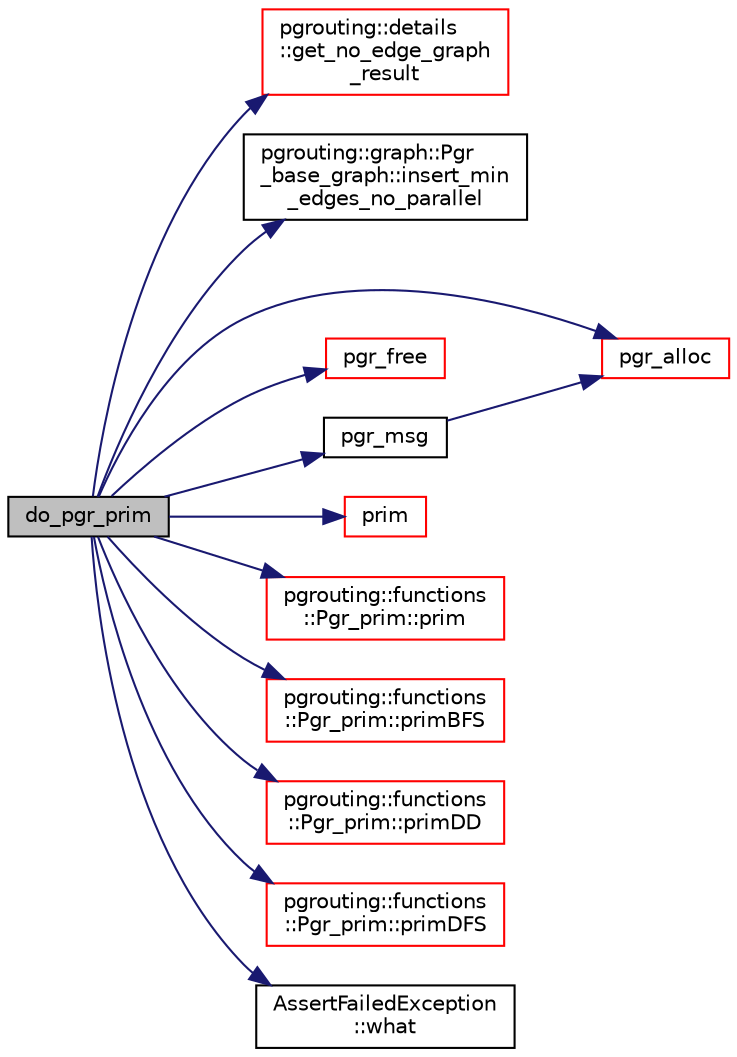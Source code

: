 digraph "do_pgr_prim"
{
  edge [fontname="Helvetica",fontsize="10",labelfontname="Helvetica",labelfontsize="10"];
  node [fontname="Helvetica",fontsize="10",shape=record];
  rankdir="LR";
  Node0 [label="do_pgr_prim",height=0.2,width=0.4,color="black", fillcolor="grey75", style="filled", fontcolor="black"];
  Node0 -> Node1 [color="midnightblue",fontsize="10",style="solid",fontname="Helvetica"];
  Node1 [label="pgrouting::details\l::get_no_edge_graph\l_result",height=0.2,width=0.4,color="red", fillcolor="white", style="filled",URL="$namespacepgrouting_1_1details.html#a7f81f342477361eb7eef2a4f1d9bbfea"];
  Node0 -> Node3 [color="midnightblue",fontsize="10",style="solid",fontname="Helvetica"];
  Node3 [label="pgrouting::graph::Pgr\l_base_graph::insert_min\l_edges_no_parallel",height=0.2,width=0.4,color="black", fillcolor="white", style="filled",URL="$classpgrouting_1_1graph_1_1Pgr__base__graph.html#ab99bd8005ce63fbe83d7296086f028d2"];
  Node0 -> Node4 [color="midnightblue",fontsize="10",style="solid",fontname="Helvetica"];
  Node4 [label="pgr_alloc",height=0.2,width=0.4,color="red", fillcolor="white", style="filled",URL="$pgr__alloc_8hpp.html#ac9d34b4a4d403ed9f24050b973087a9c",tooltip="allocates memory "];
  Node0 -> Node7 [color="midnightblue",fontsize="10",style="solid",fontname="Helvetica"];
  Node7 [label="pgr_free",height=0.2,width=0.4,color="red", fillcolor="white", style="filled",URL="$pgr__alloc_8hpp.html#aae87e343d8516ca2c6a60dcfbbf7fde6"];
  Node0 -> Node10 [color="midnightblue",fontsize="10",style="solid",fontname="Helvetica"];
  Node10 [label="pgr_msg",height=0.2,width=0.4,color="black", fillcolor="white", style="filled",URL="$pgr__alloc_8cpp.html#a03fe028457780ee3a4d223cd7fe9d53e"];
  Node10 -> Node4 [color="midnightblue",fontsize="10",style="solid",fontname="Helvetica"];
  Node0 -> Node11 [color="midnightblue",fontsize="10",style="solid",fontname="Helvetica"];
  Node11 [label="prim",height=0.2,width=0.4,color="red", fillcolor="white", style="filled",URL="$prim_8c.html#aa7d8aaafc3d67bc89de8898b87ee9d84"];
  Node0 -> Node14 [color="midnightblue",fontsize="10",style="solid",fontname="Helvetica"];
  Node14 [label="pgrouting::functions\l::Pgr_prim::prim",height=0.2,width=0.4,color="red", fillcolor="white", style="filled",URL="$classpgrouting_1_1functions_1_1Pgr__prim.html#a4059f778103f7fc52abfdc0023899eb8"];
  Node0 -> Node21 [color="midnightblue",fontsize="10",style="solid",fontname="Helvetica"];
  Node21 [label="pgrouting::functions\l::Pgr_prim::primBFS",height=0.2,width=0.4,color="red", fillcolor="white", style="filled",URL="$classpgrouting_1_1functions_1_1Pgr__prim.html#a23572ba432dcb4dfa97fbe75385f3bef"];
  Node0 -> Node26 [color="midnightblue",fontsize="10",style="solid",fontname="Helvetica"];
  Node26 [label="pgrouting::functions\l::Pgr_prim::primDD",height=0.2,width=0.4,color="red", fillcolor="white", style="filled",URL="$classpgrouting_1_1functions_1_1Pgr__prim.html#a7827f9d5691930b5d2f55679fcf19f84"];
  Node0 -> Node31 [color="midnightblue",fontsize="10",style="solid",fontname="Helvetica"];
  Node31 [label="pgrouting::functions\l::Pgr_prim::primDFS",height=0.2,width=0.4,color="red", fillcolor="white", style="filled",URL="$classpgrouting_1_1functions_1_1Pgr__prim.html#a7714d79f8338be894e283cbbfc82ed66"];
  Node0 -> Node33 [color="midnightblue",fontsize="10",style="solid",fontname="Helvetica"];
  Node33 [label="AssertFailedException\l::what",height=0.2,width=0.4,color="black", fillcolor="white", style="filled",URL="$classAssertFailedException.html#a7f00e7275e82f7b6bafec6339a27bc88"];
}
